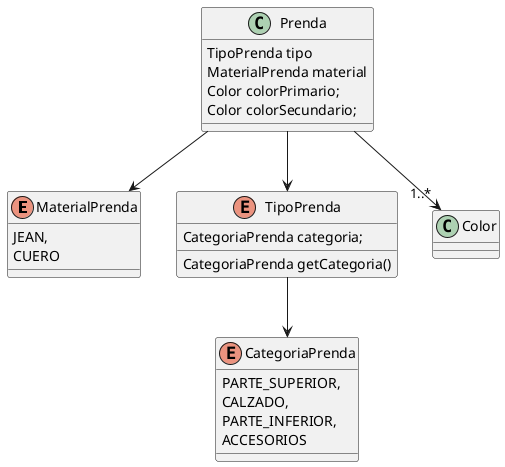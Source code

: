 @startuml

enum MaterialPrenda{
	JEAN,
	CUERO
}
enum CategoriaPrenda{
	PARTE_SUPERIOR,
	CALZADO,
	PARTE_INFERIOR,
	ACCESORIOS
}
class Prenda{
	TipoPrenda tipo
	MaterialPrenda material
	Color colorPrimario;
	Color colorSecundario;
}
enum TipoPrenda{
	CategoriaPrenda categoria;
	CategoriaPrenda getCategoria()
}

Prenda --> TipoPrenda
MaterialPrenda <-up- Prenda
Prenda -down-> "1..*" Color
TipoPrenda --> CategoriaPrenda

@enduml